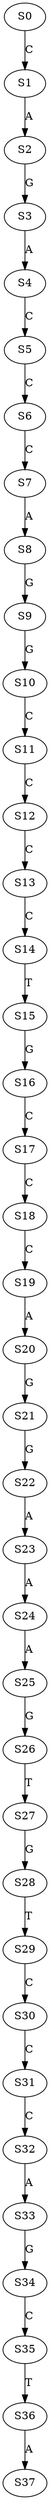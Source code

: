 strict digraph  {
	S0 -> S1 [ label = C ];
	S1 -> S2 [ label = A ];
	S2 -> S3 [ label = G ];
	S3 -> S4 [ label = A ];
	S4 -> S5 [ label = C ];
	S5 -> S6 [ label = C ];
	S6 -> S7 [ label = C ];
	S7 -> S8 [ label = A ];
	S8 -> S9 [ label = G ];
	S9 -> S10 [ label = G ];
	S10 -> S11 [ label = C ];
	S11 -> S12 [ label = C ];
	S12 -> S13 [ label = C ];
	S13 -> S14 [ label = C ];
	S14 -> S15 [ label = T ];
	S15 -> S16 [ label = G ];
	S16 -> S17 [ label = C ];
	S17 -> S18 [ label = C ];
	S18 -> S19 [ label = C ];
	S19 -> S20 [ label = A ];
	S20 -> S21 [ label = G ];
	S21 -> S22 [ label = G ];
	S22 -> S23 [ label = A ];
	S23 -> S24 [ label = A ];
	S24 -> S25 [ label = A ];
	S25 -> S26 [ label = G ];
	S26 -> S27 [ label = T ];
	S27 -> S28 [ label = G ];
	S28 -> S29 [ label = T ];
	S29 -> S30 [ label = C ];
	S30 -> S31 [ label = C ];
	S31 -> S32 [ label = C ];
	S32 -> S33 [ label = A ];
	S33 -> S34 [ label = G ];
	S34 -> S35 [ label = C ];
	S35 -> S36 [ label = T ];
	S36 -> S37 [ label = A ];
}
